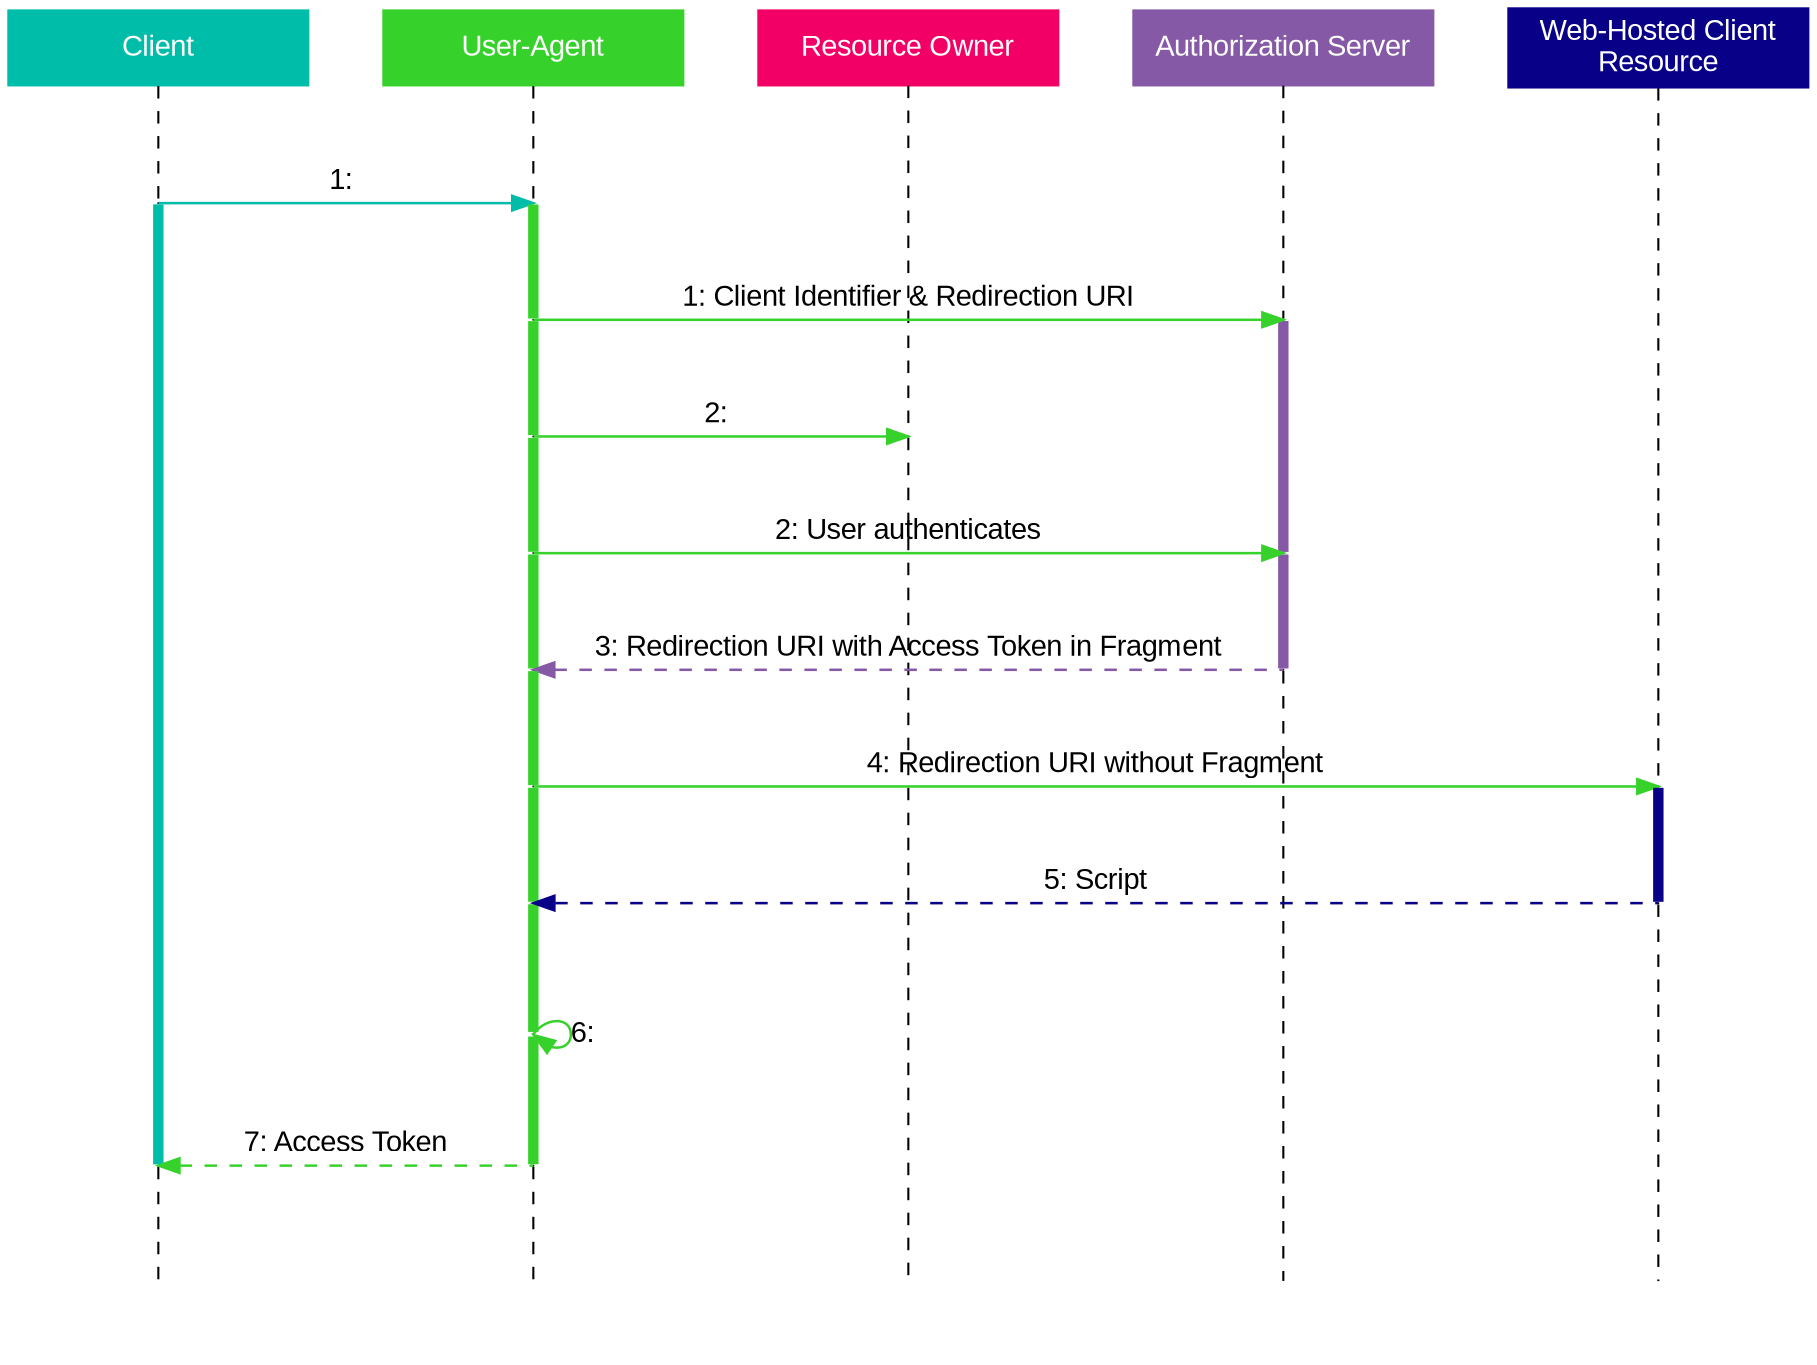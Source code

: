 digraph implicitGrantFlow {
  ranksep=0.75;
  node
  [
   shape=box;
   style="filled";
   fontcolor="#ffffff";
   fontname="Arial"
   ];
  // edge [minlen=5];

  // client group
  client [color="#00bdaa", width=2, label="Client", group=g_client];
  p00, p08 [shape=point, width=0, label="", group=g_client];
  p09 [style=invis, label="", group=g_client];
  client -> p00 [style=dashed, arrowhead=none];
  p08 -> p09 [style=dashed, arrowhead=none];
  p00 -> p08 [style=none, color="#00bdaa", penwidth=5, arrowhead=none];

  // owner group
  owner [color="#f30067", width=2, label="Resource Owner", group=g_owner];
  p12 [shape=point, width=0, label="", group=g_owner];
  p19 [style=invis, label="", group=g_owner];
  owner -> p12 [style=dashed, arrowhead=none];
  p12 -> p19 [style=dashed, arrowhead=none];
  // p11 -> p12 [style=none, color="#f30067", penwidth=5, arrowhead=none];

  // auth group
  auth [color="#8559a5", width=2, label="Authorization Server", group=g_auth];
  p21, p23, p24 [shape=point, width=0, label="", group=g_auth];
  p29 [style=invis, label="", group=g_auth];
  auth -> p21 [style=dashed, arrowhead=none];
  p24 -> p29 [style=dashed, arrowhead=none];
  p21 -> p23 -> p24 [style=none, color="#8559a5", penwidth=5, arrowhead=none];

  // user-agent group
  ua [color="#36d22b", width=2, label="User-Agent", group=g_ua];
  p40, p41, p42, p43, p44, p45, p46, p47, p48 [shape=point, width=0, label="", group=g_ua];
  p49 [style=invis, label="", group=g_ua];
  ua -> p40 [style=dashed, arrowhead=none];
  p48 -> p49 [style=dashed, arrowhead=none];
  p40 -> p41 -> p42 -> p43 -> p44 -> p45 -> p46 -> p47 -> p48 [style=none, color="#36d22b", penwidth=5, arrowhead=none];

  // web
  web [color="#090088", width=2, label="Web-Hosted Client\nResource", group=g_web];
  p55, p56 [shape=point, width=0, label="", group=g_web];
  p59 [style=invis, label="", group=g_web];
  web -> p55 [style=dashed, arrowhead=none];
  p56 -> p59 [style=dashed, arrowhead=none];
  p55 -> p56 [style=none, color="#090088", penwidth=5, arrowhead=none];

  { rank=same; client; owner; auth; ua; web}
  { rank=same; p09; p19; p29; p49; p59}
  { rank=same; p00; p40; }
  { rank=same; p41; p21; }
  { rank=same; p42; p12; }
  { rank=same; p43; p23; }
  { rank=same; p44; p24; }
  { rank=same; p45; p55; }
  { rank=same; p46; p56; }
  { rank=same; p48; p08; }
  client -> ua -> owner -> auth -> web [style=invis];

  edge [fontname="Arial"];
  p00 -> p40 [color="#00bdaa", penwidth=1.2, arrowhead=normal, label="1: "];
  p41 -> p21 [color="#36d22b", penwidth=1.2, arrowhead=normal, label="1: Client Identifier & Redirection URI"];
  p42 -> p12 [color="#36d22b", penwidth=1.2, arrowhead=normal, label="2: "];
  p43 -> p23 [color="#36d22b", penwidth=1.2, arrowhead=normal, label="2: User authenticates"];
  p44 -> p24 [color="#8559a5", penwidth=1.2, arrowhead=normal, dir=back, style=dashed, label="3: Redirection URI with Access Token in Fragment"]
  p45 -> p55 [color="#36d22b", penwidth=1.2, arrowhead=normal, label="4: Redirection URI without Fragment"];
  p46 -> p56 [color="#090088", penwidth=1.2, arrowhead=normal, dir=back, style=dashed, label="5: Script"];
  p47 -> p47 [color="#36d22b", penwidth=1.2, arrowhead=normal, label="6: "];
  p08 -> p48 [color="#36d22b", penwidth=1.2, arrowhead=normal, dir=back, style=dashed, label="7: Access Token"];
}
